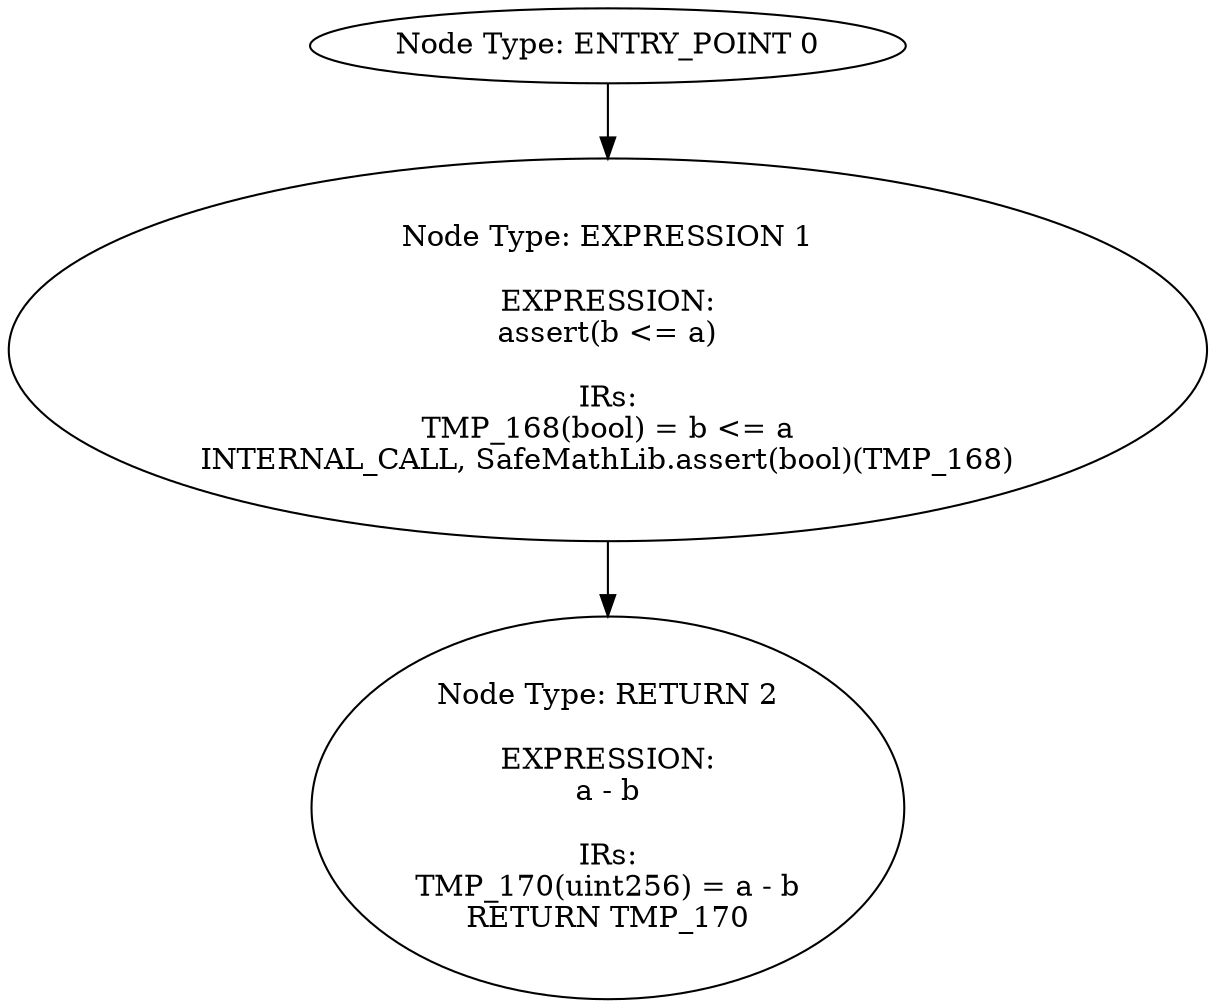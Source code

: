 digraph{
0[label="Node Type: ENTRY_POINT 0
"];
0->1;
1[label="Node Type: EXPRESSION 1

EXPRESSION:
assert(b <= a)

IRs:
TMP_168(bool) = b <= a
INTERNAL_CALL, SafeMathLib.assert(bool)(TMP_168)"];
1->2;
2[label="Node Type: RETURN 2

EXPRESSION:
a - b

IRs:
TMP_170(uint256) = a - b
RETURN TMP_170"];
}
